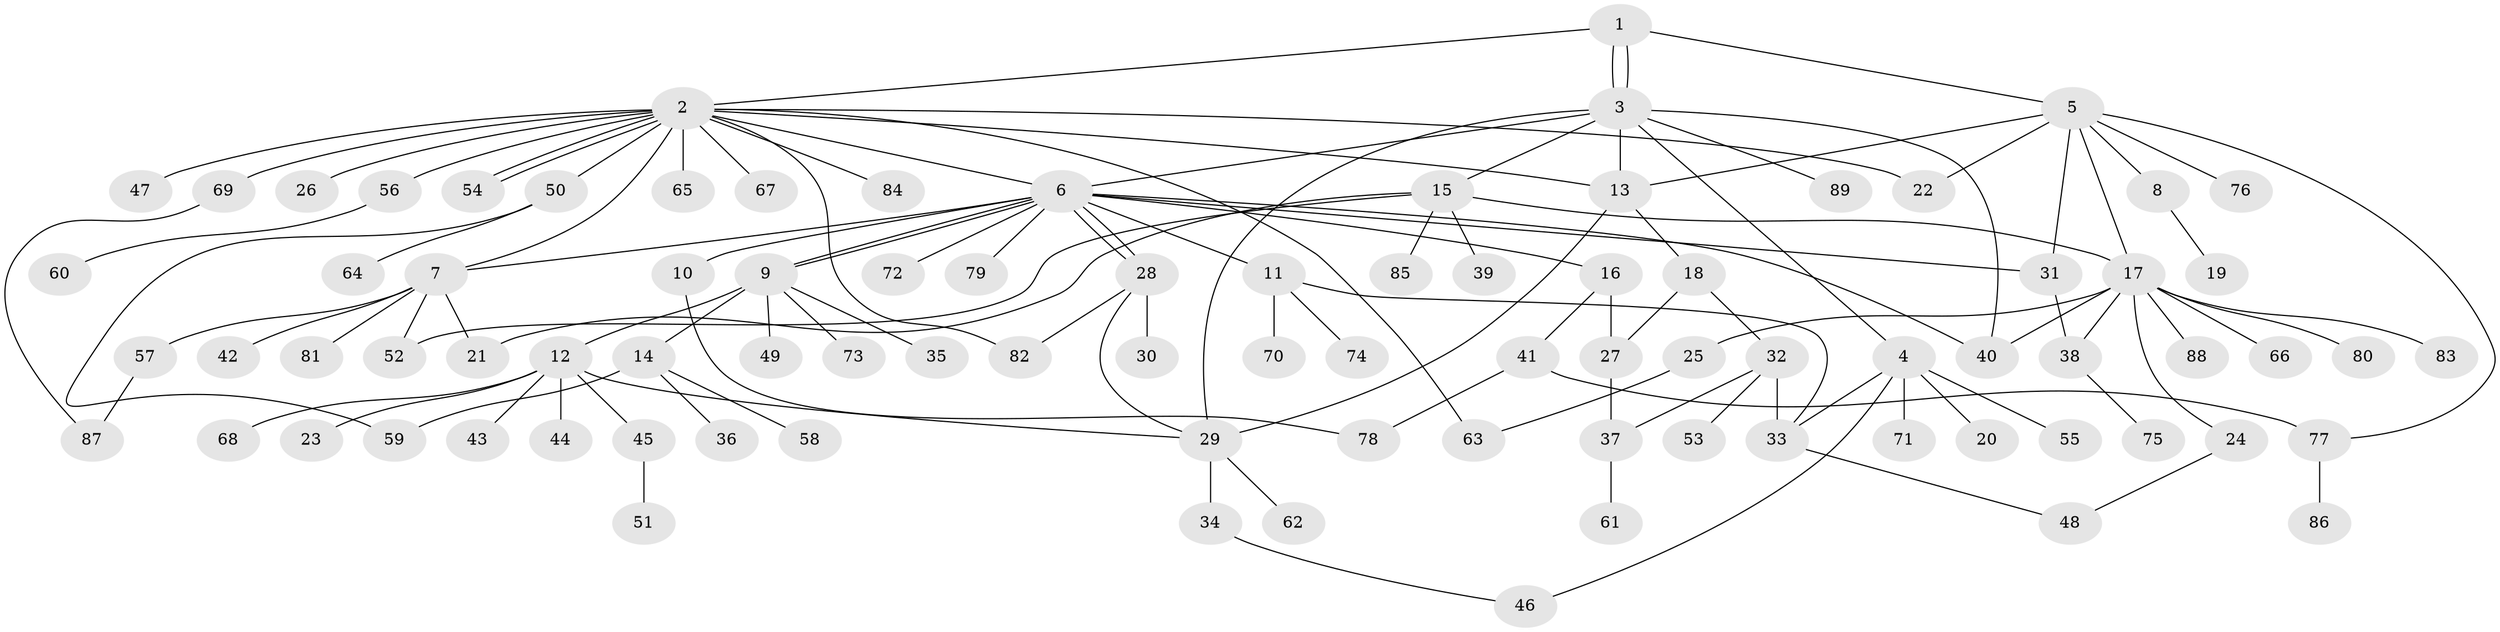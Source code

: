 // Generated by graph-tools (version 1.1) at 2025/26/03/09/25 03:26:09]
// undirected, 89 vertices, 119 edges
graph export_dot {
graph [start="1"]
  node [color=gray90,style=filled];
  1;
  2;
  3;
  4;
  5;
  6;
  7;
  8;
  9;
  10;
  11;
  12;
  13;
  14;
  15;
  16;
  17;
  18;
  19;
  20;
  21;
  22;
  23;
  24;
  25;
  26;
  27;
  28;
  29;
  30;
  31;
  32;
  33;
  34;
  35;
  36;
  37;
  38;
  39;
  40;
  41;
  42;
  43;
  44;
  45;
  46;
  47;
  48;
  49;
  50;
  51;
  52;
  53;
  54;
  55;
  56;
  57;
  58;
  59;
  60;
  61;
  62;
  63;
  64;
  65;
  66;
  67;
  68;
  69;
  70;
  71;
  72;
  73;
  74;
  75;
  76;
  77;
  78;
  79;
  80;
  81;
  82;
  83;
  84;
  85;
  86;
  87;
  88;
  89;
  1 -- 2;
  1 -- 3;
  1 -- 3;
  1 -- 5;
  2 -- 6;
  2 -- 7;
  2 -- 13;
  2 -- 22;
  2 -- 26;
  2 -- 47;
  2 -- 50;
  2 -- 54;
  2 -- 54;
  2 -- 56;
  2 -- 63;
  2 -- 65;
  2 -- 67;
  2 -- 69;
  2 -- 82;
  2 -- 84;
  3 -- 4;
  3 -- 6;
  3 -- 13;
  3 -- 15;
  3 -- 29;
  3 -- 40;
  3 -- 89;
  4 -- 20;
  4 -- 33;
  4 -- 46;
  4 -- 55;
  4 -- 71;
  5 -- 8;
  5 -- 13;
  5 -- 17;
  5 -- 22;
  5 -- 31;
  5 -- 76;
  5 -- 77;
  6 -- 7;
  6 -- 9;
  6 -- 9;
  6 -- 10;
  6 -- 11;
  6 -- 16;
  6 -- 28;
  6 -- 28;
  6 -- 31;
  6 -- 40;
  6 -- 72;
  6 -- 79;
  7 -- 21;
  7 -- 42;
  7 -- 52;
  7 -- 57;
  7 -- 81;
  8 -- 19;
  9 -- 12;
  9 -- 14;
  9 -- 35;
  9 -- 49;
  9 -- 73;
  10 -- 78;
  11 -- 33;
  11 -- 70;
  11 -- 74;
  12 -- 23;
  12 -- 29;
  12 -- 43;
  12 -- 44;
  12 -- 45;
  12 -- 68;
  13 -- 18;
  13 -- 29;
  14 -- 36;
  14 -- 58;
  14 -- 59;
  15 -- 17;
  15 -- 21;
  15 -- 39;
  15 -- 52;
  15 -- 85;
  16 -- 27;
  16 -- 41;
  17 -- 24;
  17 -- 25;
  17 -- 38;
  17 -- 40;
  17 -- 66;
  17 -- 80;
  17 -- 83;
  17 -- 88;
  18 -- 27;
  18 -- 32;
  24 -- 48;
  25 -- 63;
  27 -- 37;
  28 -- 29;
  28 -- 30;
  28 -- 82;
  29 -- 34;
  29 -- 62;
  31 -- 38;
  32 -- 33;
  32 -- 37;
  32 -- 53;
  33 -- 48;
  34 -- 46;
  37 -- 61;
  38 -- 75;
  41 -- 77;
  41 -- 78;
  45 -- 51;
  50 -- 59;
  50 -- 64;
  56 -- 60;
  57 -- 87;
  69 -- 87;
  77 -- 86;
}
